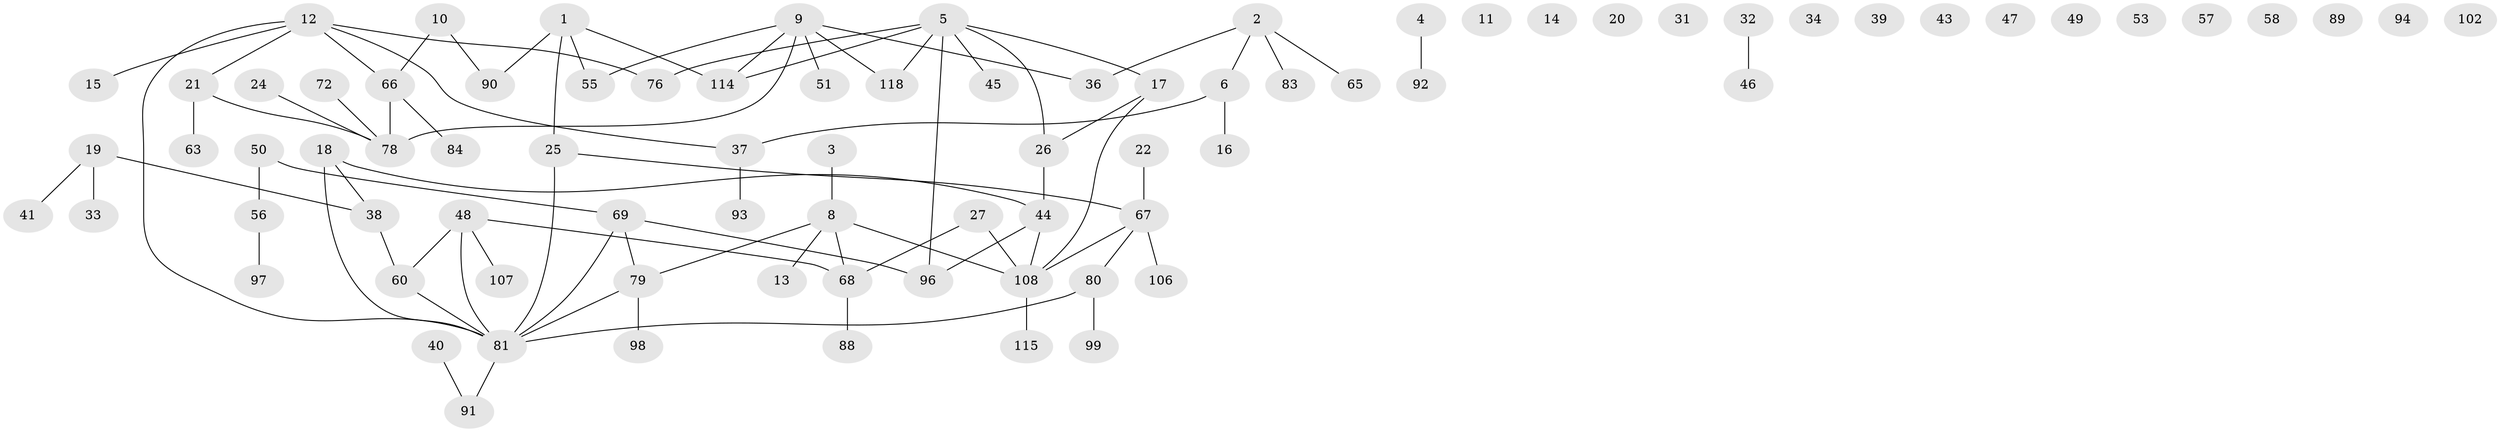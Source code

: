 // Generated by graph-tools (version 1.1) at 2025/23/03/03/25 07:23:28]
// undirected, 82 vertices, 84 edges
graph export_dot {
graph [start="1"]
  node [color=gray90,style=filled];
  1 [super="+7"];
  2;
  3;
  4 [super="+23"];
  5 [super="+28"];
  6 [super="+110"];
  8 [super="+77"];
  9 [super="+61"];
  10;
  11;
  12 [super="+35"];
  13 [super="+52"];
  14;
  15;
  16;
  17 [super="+74"];
  18;
  19 [super="+112"];
  20 [super="+29"];
  21;
  22;
  24;
  25 [super="+100"];
  26 [super="+30"];
  27;
  31;
  32 [super="+62"];
  33;
  34;
  36 [super="+101"];
  37 [super="+42"];
  38 [super="+70"];
  39;
  40;
  41;
  43;
  44 [super="+73"];
  45;
  46 [super="+75"];
  47;
  48 [super="+120"];
  49;
  50 [super="+59"];
  51 [super="+121"];
  53 [super="+54"];
  55;
  56 [super="+95"];
  57;
  58;
  60 [super="+64"];
  63;
  65;
  66 [super="+71"];
  67 [super="+109"];
  68 [super="+87"];
  69 [super="+82"];
  72;
  76 [super="+86"];
  78 [super="+105"];
  79 [super="+117"];
  80 [super="+85"];
  81 [super="+103"];
  83 [super="+104"];
  84;
  88;
  89;
  90 [super="+113"];
  91;
  92 [super="+111"];
  93;
  94;
  96;
  97;
  98;
  99;
  102;
  106;
  107 [super="+116"];
  108 [super="+119"];
  114;
  115;
  118;
  1 -- 90;
  1 -- 114;
  1 -- 55;
  1 -- 25;
  2 -- 36;
  2 -- 65;
  2 -- 83;
  2 -- 6;
  3 -- 8;
  4 -- 92 [weight=2];
  5 -- 17;
  5 -- 26;
  5 -- 96;
  5 -- 114;
  5 -- 45;
  5 -- 118;
  5 -- 76;
  6 -- 16;
  6 -- 37;
  8 -- 79;
  8 -- 13;
  8 -- 68;
  8 -- 108;
  9 -- 51;
  9 -- 114;
  9 -- 118;
  9 -- 36;
  9 -- 78;
  9 -- 55;
  10 -- 90;
  10 -- 66;
  12 -- 15;
  12 -- 21;
  12 -- 66;
  12 -- 37;
  12 -- 81;
  12 -- 76;
  17 -- 26;
  17 -- 108;
  18 -- 38;
  18 -- 81;
  18 -- 44;
  19 -- 41;
  19 -- 33;
  19 -- 38;
  21 -- 63;
  21 -- 78;
  22 -- 67;
  24 -- 78;
  25 -- 67;
  25 -- 81;
  26 -- 44;
  27 -- 68;
  27 -- 108;
  32 -- 46;
  37 -- 93;
  38 -- 60;
  40 -- 91;
  44 -- 96;
  44 -- 108;
  48 -- 81;
  48 -- 107;
  48 -- 60;
  48 -- 68;
  50 -- 69;
  50 -- 56;
  56 -- 97;
  60 -- 81;
  66 -- 84;
  66 -- 78;
  67 -- 80;
  67 -- 106;
  67 -- 108;
  68 -- 88;
  69 -- 79;
  69 -- 96;
  69 -- 81;
  72 -- 78;
  79 -- 81;
  79 -- 98;
  80 -- 81;
  80 -- 99;
  81 -- 91;
  108 -- 115;
}

